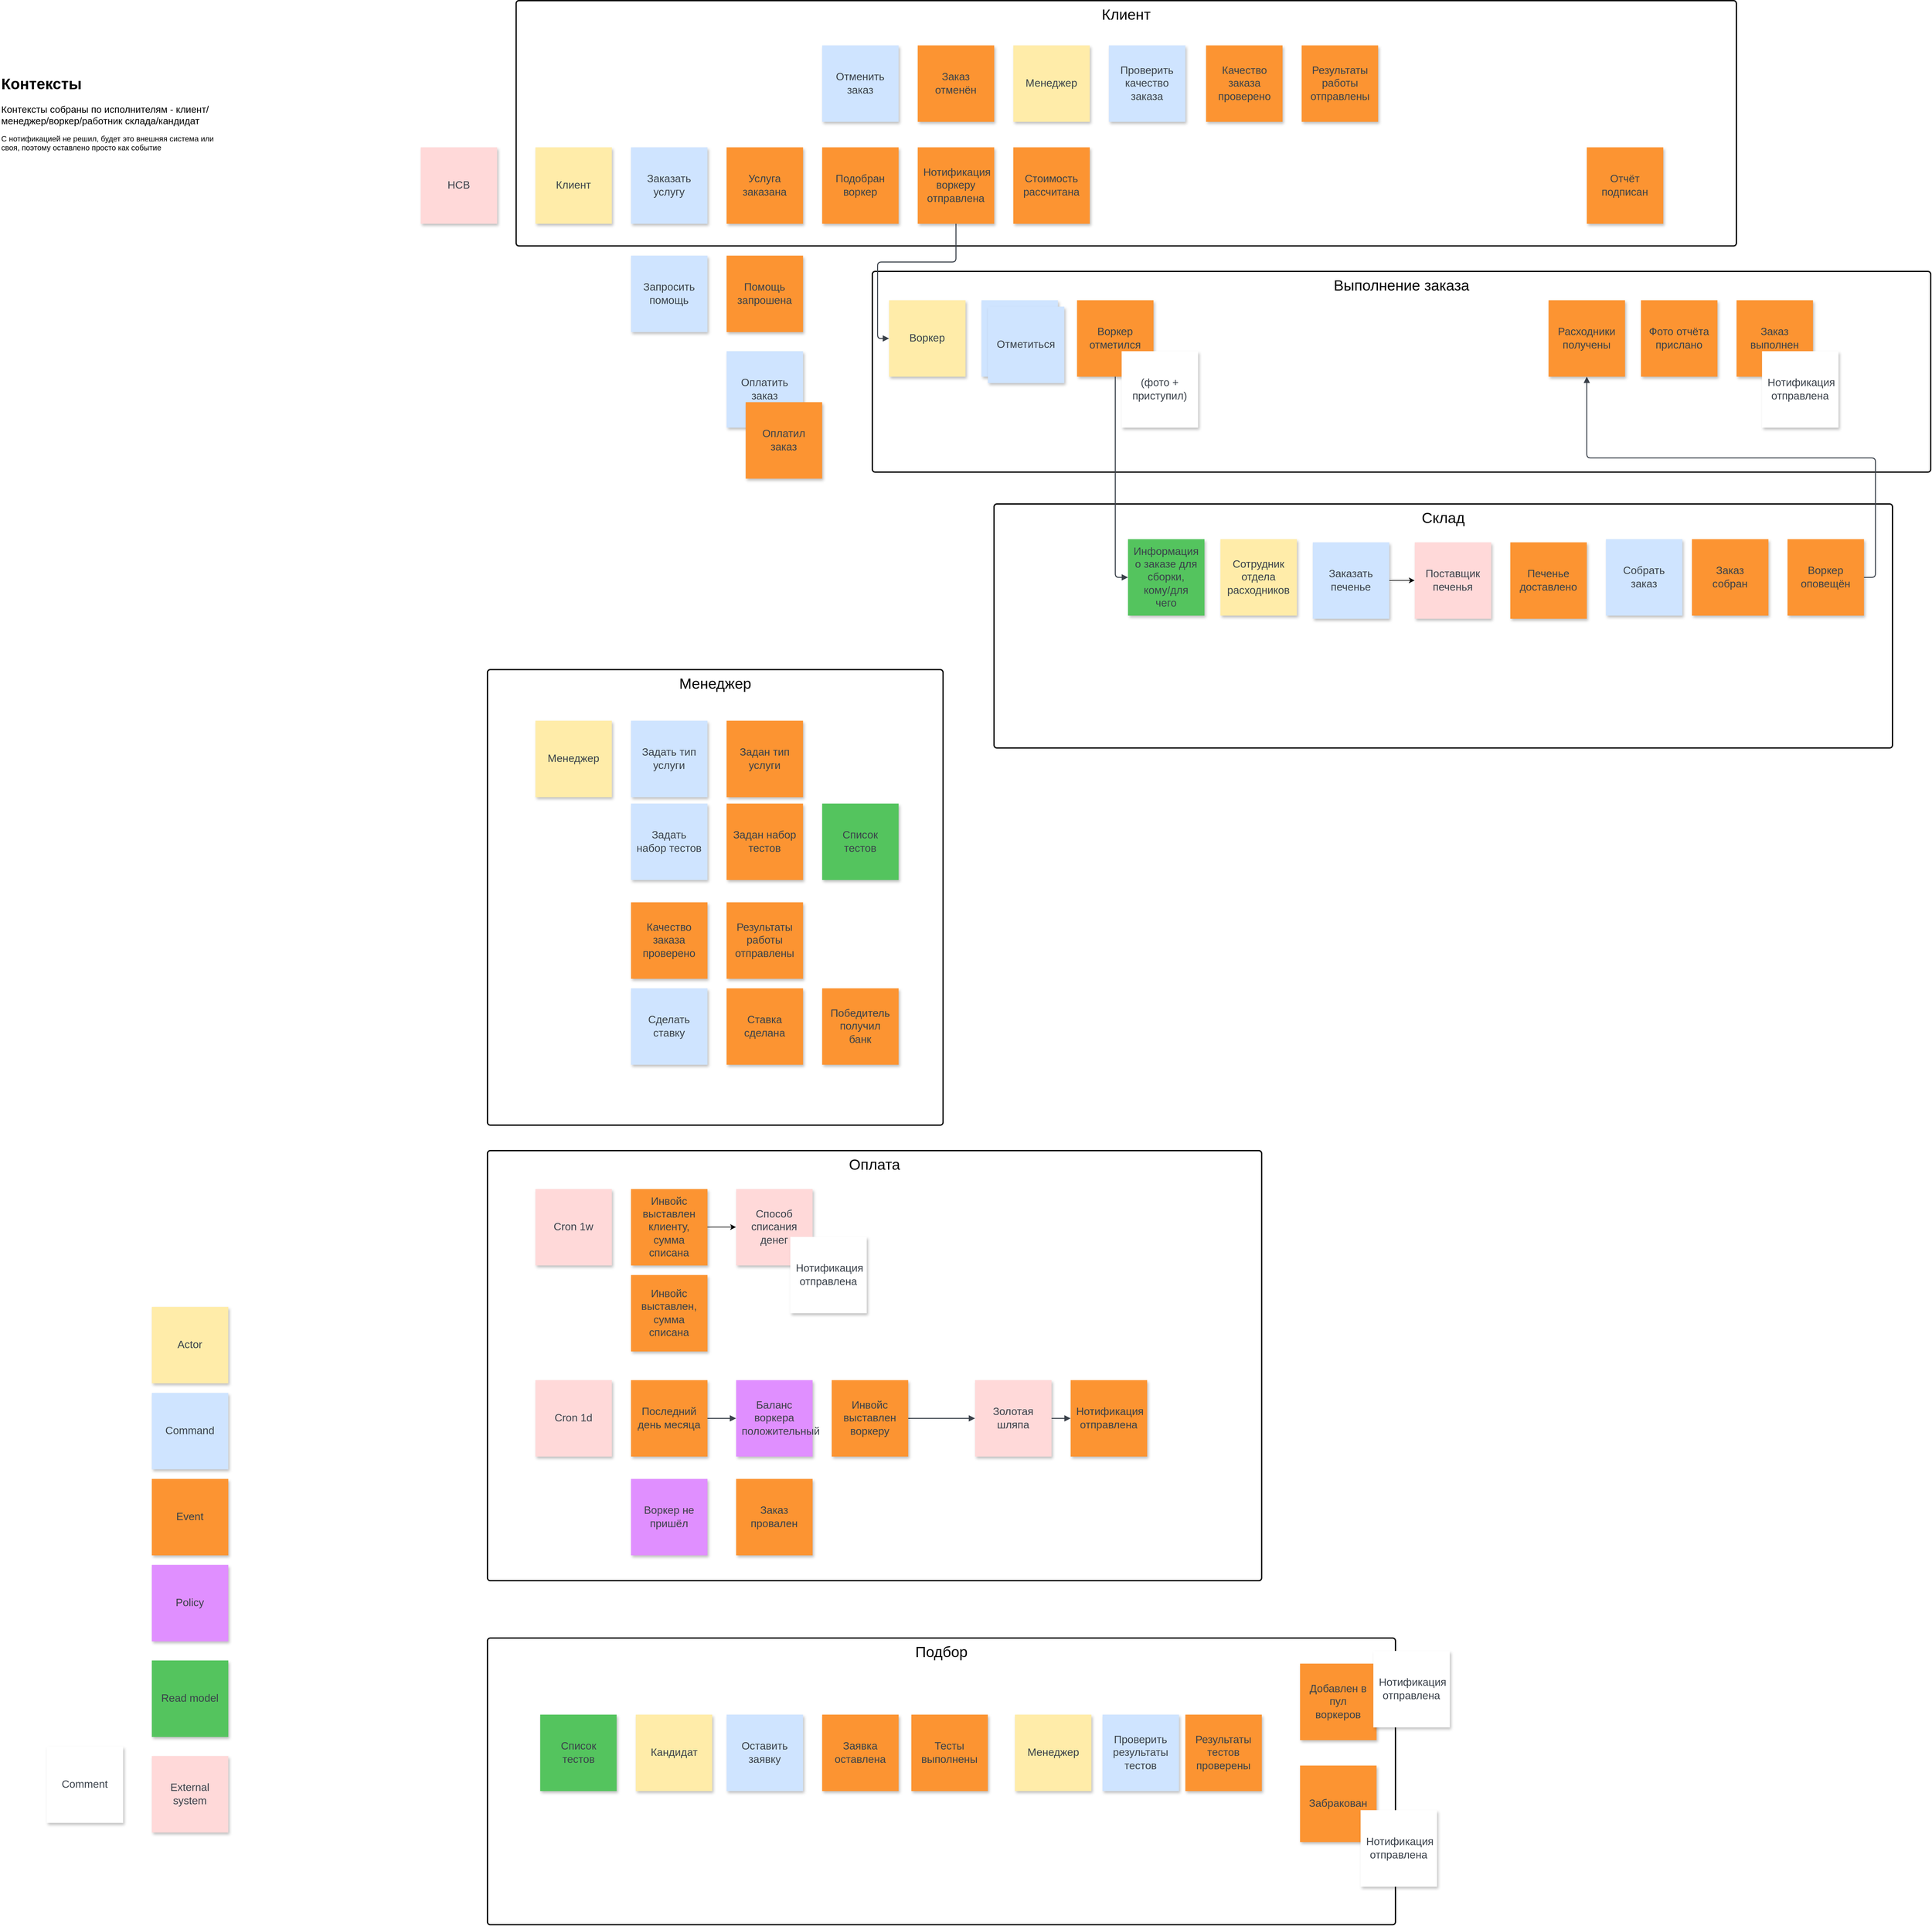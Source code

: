 <mxfile version="24.6.1" type="github">
  <diagram name="Page-1" id="l_9-RIlW9i13i7eaHmRu">
    <mxGraphModel dx="6602" dy="1218" grid="1" gridSize="10" guides="1" tooltips="1" connect="1" arrows="1" fold="1" page="1" pageScale="1" pageWidth="850" pageHeight="1100" math="0" shadow="0">
      <root>
        <mxCell id="0" />
        <mxCell id="1" parent="0" />
        <mxCell id="ouE3uGwMO_rl1Qw4itwe-15" value="Клиент" style="html=1;overflow=block;blockSpacing=1;whiteSpace=wrap;fontSize=23.3;align=center;spacing=9;verticalAlign=top;strokeColor=default;rounded=1;absoluteArcSize=1;arcSize=9;fillColor=none;strokeWidth=2;lucidId=HCPMqrkc3qt5;" parent="1" vertex="1">
          <mxGeometry x="-4080" y="70" width="1915" height="385" as="geometry" />
        </mxCell>
        <mxCell id="RoE8E-zZMEs0R_7GRx1K-2" value="Склад" style="html=1;overflow=block;blockSpacing=1;whiteSpace=wrap;fontSize=23.3;align=center;spacing=9;verticalAlign=top;strokeColor=default;rounded=1;absoluteArcSize=1;arcSize=9;fillColor=none;strokeWidth=2;lucidId=1zPMJR6yUo5M;" parent="1" vertex="1">
          <mxGeometry x="-3330" y="860" width="1410" height="383" as="geometry" />
        </mxCell>
        <mxCell id="ouE3uGwMO_rl1Qw4itwe-17" value="Менеджер" style="html=1;overflow=block;blockSpacing=1;whiteSpace=wrap;fontSize=23.3;align=center;spacing=9;verticalAlign=top;strokeColor=default;rounded=1;absoluteArcSize=1;arcSize=9;fillColor=none;strokeWidth=2;lucidId=LsPM5n6X4SBT;" parent="1" vertex="1">
          <mxGeometry x="-4125" y="1120" width="715" height="715" as="geometry" />
        </mxCell>
        <mxCell id="RoE8E-zZMEs0R_7GRx1K-1" value="Выполнение заказа" style="html=1;overflow=block;blockSpacing=1;whiteSpace=wrap;fontSize=23.3;align=center;spacing=9;verticalAlign=top;strokeColor=default;rounded=1;absoluteArcSize=1;arcSize=9;fillColor=none;strokeWidth=2;lucidId=HCPMqrkc3qt5;" parent="1" vertex="1">
          <mxGeometry x="-3521" y="495" width="1661" height="315" as="geometry" />
        </mxCell>
        <mxCell id="RoE8E-zZMEs0R_7GRx1K-3" value="Оплата" style="html=1;overflow=block;blockSpacing=1;whiteSpace=wrap;fontSize=23.3;align=center;spacing=9;verticalAlign=top;strokeColor=default;rounded=1;absoluteArcSize=1;arcSize=9;fillColor=none;strokeWidth=2;lucidId=LsPM5n6X4SBT;" parent="1" vertex="1">
          <mxGeometry x="-4125" y="1875" width="1215" height="675" as="geometry" />
        </mxCell>
        <mxCell id="RoE8E-zZMEs0R_7GRx1K-4" value="Подбор" style="html=1;overflow=block;blockSpacing=1;whiteSpace=wrap;fontSize=23.3;align=center;spacing=9;verticalAlign=top;strokeColor=default;rounded=1;absoluteArcSize=1;arcSize=9;fillColor=none;strokeWidth=2;lucidId=arPMlzmZBy4v;" parent="1" vertex="1">
          <mxGeometry x="-4125" y="2640" width="1425" height="450" as="geometry" />
        </mxCell>
        <mxCell id="RoE8E-zZMEs0R_7GRx1K-5" value="Actor" style="html=1;overflow=block;blockSpacing=1;whiteSpace=wrap;shadow=1;fontSize=16.7;fontColor=#3a414a;spacing=9;strokeColor=none;strokeOpacity=100;fillColor=#FFECA9;strokeWidth=0;lucidId=w99KlHDl9asE;" parent="1" vertex="1">
          <mxGeometry x="-4652" y="2120" width="120" height="120" as="geometry" />
        </mxCell>
        <mxCell id="RoE8E-zZMEs0R_7GRx1K-6" value="Command" style="html=1;overflow=block;blockSpacing=1;whiteSpace=wrap;shadow=1;fontSize=16.7;fontColor=#3a414a;spacing=9;strokeColor=none;strokeOpacity=100;fillOpacity=100;fillColor=#cfe4ff;strokeWidth=0;lucidId=Q99Kw1.Pjyrw;" parent="1" vertex="1">
          <mxGeometry x="-4652" y="2255" width="120" height="120" as="geometry" />
        </mxCell>
        <mxCell id="RoE8E-zZMEs0R_7GRx1K-7" value="Event" style="html=1;overflow=block;blockSpacing=1;whiteSpace=wrap;shadow=1;fontSize=16.7;fontColor=#3a414a;spacing=9;strokeColor=none;strokeOpacity=100;fillOpacity=100;fillColor=#fc9432;strokeWidth=0;lucidId=p-9K~CdR-WWV;" parent="1" vertex="1">
          <mxGeometry x="-4652" y="2390" width="120" height="120" as="geometry" />
        </mxCell>
        <mxCell id="RoE8E-zZMEs0R_7GRx1K-8" value="Policy" style="html=1;overflow=block;blockSpacing=1;whiteSpace=wrap;shadow=1;fontSize=16.7;fontColor=#3a414a;spacing=9;strokeColor=none;strokeOpacity=100;fillOpacity=100;fillColor=#e08fff;strokeWidth=0;lucidId=N-9KG-.BX9-D;" parent="1" vertex="1">
          <mxGeometry x="-4652" y="2525" width="120" height="120" as="geometry" />
        </mxCell>
        <mxCell id="RoE8E-zZMEs0R_7GRx1K-9" value="Read model" style="html=1;overflow=block;blockSpacing=1;whiteSpace=wrap;shadow=1;fontSize=16.7;fontColor=#3a414a;spacing=9;strokeColor=none;strokeOpacity=100;fillOpacity=100;fillColor=#54c45e;strokeWidth=0;lucidId=h_9K0~GqxkKd;" parent="1" vertex="1">
          <mxGeometry x="-4652" y="2675" width="120" height="120" as="geometry" />
        </mxCell>
        <mxCell id="RoE8E-zZMEs0R_7GRx1K-10" value="Comment" style="html=1;overflow=block;blockSpacing=1;whiteSpace=wrap;shadow=1;fontSize=16.7;fontColor=#3a414a;spacing=9;strokeColor=none;strokeOpacity=100;fillOpacity=100;fillColor=#ffffff;strokeWidth=0;lucidId=O_9KG7jxIo2s;" parent="1" vertex="1">
          <mxGeometry x="-4817" y="2810" width="120" height="120" as="geometry" />
        </mxCell>
        <mxCell id="RoE8E-zZMEs0R_7GRx1K-11" value="External system" style="html=1;overflow=block;blockSpacing=1;whiteSpace=wrap;shadow=1;fontSize=16.7;fontColor=#3a414a;spacing=9;strokeColor=none;strokeOpacity=100;fillOpacity=100;fillColor=#ffd9d9;strokeWidth=0;lucidId=3_9KuqBzPV7w;" parent="1" vertex="1">
          <mxGeometry x="-4652" y="2825" width="120" height="120" as="geometry" />
        </mxCell>
        <mxCell id="RoE8E-zZMEs0R_7GRx1K-12" value="Клиент" style="html=1;overflow=block;blockSpacing=1;whiteSpace=wrap;shadow=1;fontSize=16.7;fontColor=#3a414a;spacing=9;strokeColor=none;strokeOpacity=100;fillColor=#FFECA9;strokeWidth=0;lucidId=poOMKIs.5_XG;" parent="1" vertex="1">
          <mxGeometry x="-4050" y="300" width="120" height="120" as="geometry" />
        </mxCell>
        <mxCell id="RoE8E-zZMEs0R_7GRx1K-13" value="Услуга заказана" style="html=1;overflow=block;blockSpacing=1;whiteSpace=wrap;shadow=1;fontSize=16.7;fontColor=#3a414a;spacing=9;strokeColor=none;strokeOpacity=100;fillOpacity=100;fillColor=#fc9432;strokeWidth=0;lucidId=ppOMXzbLRA3F;" parent="1" vertex="1">
          <mxGeometry x="-3750" y="300" width="120" height="120" as="geometry" />
        </mxCell>
        <mxCell id="RoE8E-zZMEs0R_7GRx1K-14" value="Воркер" style="html=1;overflow=block;blockSpacing=1;whiteSpace=wrap;shadow=1;fontSize=16.7;fontColor=#3a414a;spacing=9;strokeColor=none;strokeOpacity=100;fillColor=#FFECA9;strokeWidth=0;lucidId=CqOMGlZuYuNK;" parent="1" vertex="1">
          <mxGeometry x="-3495" y="540" width="120" height="120" as="geometry" />
        </mxCell>
        <mxCell id="RoE8E-zZMEs0R_7GRx1K-15" value="Воркер отметился" style="html=1;overflow=block;blockSpacing=1;whiteSpace=wrap;shadow=1;fontSize=16.7;fontColor=#3a414a;spacing=9;strokeColor=none;strokeOpacity=100;fillOpacity=100;fillColor=#fc9432;strokeWidth=0;lucidId=PqOM9r21cuYt;" parent="1" vertex="1">
          <mxGeometry x="-3200" y="540" width="120" height="120" as="geometry" />
        </mxCell>
        <mxCell id="RoE8E-zZMEs0R_7GRx1K-16" value="Подобран воркер" style="html=1;overflow=block;blockSpacing=1;whiteSpace=wrap;shadow=1;fontSize=16.7;fontColor=#3a414a;spacing=9;strokeColor=none;strokeOpacity=100;fillOpacity=100;fillColor=#fc9432;strokeWidth=0;lucidId=nGOM64Vatthw;" parent="1" vertex="1">
          <mxGeometry x="-3600" y="300" width="120" height="120" as="geometry" />
        </mxCell>
        <mxCell id="RoE8E-zZMEs0R_7GRx1K-17" value="Cron 1w" style="html=1;overflow=block;blockSpacing=1;whiteSpace=wrap;shadow=1;fontSize=16.7;fontColor=#3a414a;spacing=9;strokeColor=none;strokeOpacity=100;fillOpacity=100;fillColor=#ffd9d9;strokeWidth=0;lucidId=evOMV3Vfiq87;" parent="1" vertex="1">
          <mxGeometry x="-4050" y="1935" width="120" height="120" as="geometry" />
        </mxCell>
        <mxCell id="ouE3uGwMO_rl1Qw4itwe-14" style="edgeStyle=orthogonalEdgeStyle;rounded=0;orthogonalLoop=1;jettySize=auto;html=1;" parent="1" source="RoE8E-zZMEs0R_7GRx1K-18" target="RoE8E-zZMEs0R_7GRx1K-25" edge="1">
          <mxGeometry relative="1" as="geometry" />
        </mxCell>
        <mxCell id="RoE8E-zZMEs0R_7GRx1K-18" value="Инвойс выставлен клиенту, сумма списана" style="html=1;overflow=block;blockSpacing=1;whiteSpace=wrap;shadow=1;fontSize=16.7;fontColor=#3a414a;spacing=9;strokeColor=none;strokeOpacity=100;fillOpacity=100;fillColor=#fc9432;strokeWidth=0;lucidId=vvOM6HzBwC0E;" parent="1" vertex="1">
          <mxGeometry x="-3900" y="1935" width="120" height="120" as="geometry" />
        </mxCell>
        <mxCell id="RoE8E-zZMEs0R_7GRx1K-19" value="Cron 1d" style="html=1;overflow=block;blockSpacing=1;whiteSpace=wrap;shadow=1;fontSize=16.7;fontColor=#3a414a;spacing=9;strokeColor=none;strokeOpacity=100;fillOpacity=100;fillColor=#ffd9d9;strokeWidth=0;lucidId=7vOMgfq0zifn;" parent="1" vertex="1">
          <mxGeometry x="-4050" y="2235" width="120" height="120" as="geometry" />
        </mxCell>
        <mxCell id="RoE8E-zZMEs0R_7GRx1K-20" value="Инвойс выставлен, сумма списана" style="html=1;overflow=block;blockSpacing=1;whiteSpace=wrap;shadow=1;fontSize=16.7;fontColor=#3a414a;spacing=9;strokeColor=none;strokeOpacity=100;fillOpacity=100;fillColor=#fc9432;strokeWidth=0;lucidId=GxOMS8AUzHYG;" parent="1" vertex="1">
          <mxGeometry x="-3900" y="2070" width="120" height="120" as="geometry" />
        </mxCell>
        <mxCell id="RoE8E-zZMEs0R_7GRx1K-21" value="Золотая шляпа" style="html=1;overflow=block;blockSpacing=1;whiteSpace=wrap;shadow=1;fontSize=16.7;fontColor=#3a414a;spacing=9;strokeColor=none;strokeOpacity=100;fillOpacity=100;fillColor=#ffd9d9;strokeWidth=0;lucidId=MwOMZVvjgxgr;" parent="1" vertex="1">
          <mxGeometry x="-3360" y="2235" width="120" height="120" as="geometry" />
        </mxCell>
        <mxCell id="RoE8E-zZMEs0R_7GRx1K-22" value="Нотификация воркеру отправлена" style="html=1;overflow=block;blockSpacing=1;whiteSpace=wrap;shadow=1;fontSize=16.7;fontColor=#3a414a;spacing=9;strokeColor=none;strokeOpacity=100;fillOpacity=100;fillColor=#fc9432;strokeWidth=0;lucidId=eROMwl7kWXQV;" parent="1" vertex="1">
          <mxGeometry x="-3450" y="300" width="120" height="120" as="geometry" />
        </mxCell>
        <mxCell id="RoE8E-zZMEs0R_7GRx1K-23" value="Стоимость рассчитана" style="html=1;overflow=block;blockSpacing=1;whiteSpace=wrap;shadow=1;fontSize=16.7;fontColor=#3a414a;spacing=9;strokeColor=none;strokeOpacity=100;fillOpacity=100;fillColor=#fc9432;strokeWidth=0;lucidId=uJOMWGHFDWIN;" parent="1" vertex="1">
          <mxGeometry x="-3300" y="300" width="120" height="120" as="geometry" />
        </mxCell>
        <mxCell id="RoE8E-zZMEs0R_7GRx1K-24" value="Помощь запрошена" style="html=1;overflow=block;blockSpacing=1;whiteSpace=wrap;shadow=1;fontSize=16.7;fontColor=#3a414a;spacing=9;strokeColor=none;strokeOpacity=100;fillOpacity=100;fillColor=#fc9432;strokeWidth=0;lucidId=2oOMrKezj8pF;" parent="1" vertex="1">
          <mxGeometry x="-3750" y="470" width="120" height="120" as="geometry" />
        </mxCell>
        <mxCell id="RoE8E-zZMEs0R_7GRx1K-25" value="Способ списания денег" style="html=1;overflow=block;blockSpacing=1;whiteSpace=wrap;shadow=1;fontSize=16.7;fontColor=#3a414a;spacing=9;strokeColor=none;strokeOpacity=100;fillOpacity=100;fillColor=#ffd9d9;strokeWidth=0;lucidId=vVOM_5~CS0Ev;" parent="1" vertex="1">
          <mxGeometry x="-3735" y="1935" width="120" height="120" as="geometry" />
        </mxCell>
        <mxCell id="RoE8E-zZMEs0R_7GRx1K-27" value="Нотификация отправлена" style="html=1;overflow=block;blockSpacing=1;whiteSpace=wrap;shadow=1;fontSize=16.7;fontColor=#3a414a;spacing=9;strokeColor=none;strokeOpacity=100;fillOpacity=100;fillColor=#fc9432;strokeWidth=0;lucidId=9HOMmKMdv4F6;" parent="1" vertex="1">
          <mxGeometry x="-3210" y="2235" width="120" height="120" as="geometry" />
        </mxCell>
        <mxCell id="RoE8E-zZMEs0R_7GRx1K-28" value="Сотрудник отдела расходников" style="html=1;overflow=block;blockSpacing=1;whiteSpace=wrap;shadow=1;fontSize=16.7;fontColor=#3a414a;spacing=9;strokeColor=none;strokeOpacity=100;fillColor=#FFECA9;strokeWidth=0;lucidId=IsOMc4fZZYhW;" parent="1" vertex="1">
          <mxGeometry x="-2975" y="915" width="120" height="120" as="geometry" />
        </mxCell>
        <mxCell id="RoE8E-zZMEs0R_7GRx1K-29" value="Заказ собран" style="html=1;overflow=block;blockSpacing=1;whiteSpace=wrap;shadow=1;fontSize=16.7;fontColor=#3a414a;spacing=9;strokeColor=none;strokeOpacity=100;fillOpacity=100;fillColor=#fc9432;strokeWidth=0;lucidId=5sOMd6QoYHWa;" parent="1" vertex="1">
          <mxGeometry x="-2235" y="915" width="120" height="120" as="geometry" />
        </mxCell>
        <mxCell id="RoE8E-zZMEs0R_7GRx1K-30" value="Воркер оповещён" style="html=1;overflow=block;blockSpacing=1;whiteSpace=wrap;shadow=1;fontSize=16.7;fontColor=#3a414a;spacing=9;strokeColor=none;strokeOpacity=100;fillOpacity=100;fillColor=#fc9432;strokeWidth=0;lucidId=jHOMKEXn3ogt;" parent="1" vertex="1">
          <mxGeometry x="-2085" y="915" width="120" height="120" as="geometry" />
        </mxCell>
        <mxCell id="RoE8E-zZMEs0R_7GRx1K-31" value="" style="html=1;jettySize=18;whiteSpace=wrap;fontSize=13;strokeColor=#3a414a;strokeOpacity=100;strokeWidth=1.5;rounded=1;arcSize=12;edgeStyle=orthogonalEdgeStyle;startArrow=none;endArrow=block;endFill=1;exitX=1;exitY=0.5;exitPerimeter=0;entryX=0;entryY=0.5;entryPerimeter=0;lucidId=m1OMvOnFrRix;" parent="1" source="RoE8E-zZMEs0R_7GRx1K-42" target="RoE8E-zZMEs0R_7GRx1K-21" edge="1">
          <mxGeometry width="100" height="100" relative="1" as="geometry">
            <Array as="points" />
          </mxGeometry>
        </mxCell>
        <mxCell id="RoE8E-zZMEs0R_7GRx1K-32" value="" style="html=1;jettySize=18;whiteSpace=wrap;fontSize=13;strokeColor=#3a414a;strokeOpacity=100;strokeWidth=1.5;rounded=1;arcSize=12;edgeStyle=orthogonalEdgeStyle;startArrow=none;endArrow=block;endFill=1;exitX=1;exitY=0.5;exitPerimeter=0;entryX=0.5;entryY=1;entryPerimeter=0;lucidId=6_OMG3ClQ-OO;" parent="1" source="RoE8E-zZMEs0R_7GRx1K-30" target="RoE8E-zZMEs0R_7GRx1K-57" edge="1">
          <mxGeometry width="100" height="100" relative="1" as="geometry">
            <Array as="points" />
          </mxGeometry>
        </mxCell>
        <mxCell id="RoE8E-zZMEs0R_7GRx1K-33" value="" style="html=1;jettySize=18;whiteSpace=wrap;fontSize=13;strokeColor=#3a414a;strokeOpacity=100;strokeWidth=1.5;rounded=1;arcSize=12;edgeStyle=orthogonalEdgeStyle;startArrow=none;endArrow=block;endFill=1;exitX=0.5;exitY=1;exitPerimeter=0;entryX=0;entryY=0.5;entryPerimeter=0;lucidId=~_OMIrkGTkZQ;" parent="1" source="RoE8E-zZMEs0R_7GRx1K-15" target="RoE8E-zZMEs0R_7GRx1K-41" edge="1">
          <mxGeometry width="100" height="100" relative="1" as="geometry">
            <Array as="points" />
          </mxGeometry>
        </mxCell>
        <mxCell id="RoE8E-zZMEs0R_7GRx1K-34" value="HCB" style="html=1;overflow=block;blockSpacing=1;whiteSpace=wrap;shadow=1;fontSize=16.7;fontColor=#3a414a;spacing=9;strokeColor=none;strokeOpacity=100;fillOpacity=100;fillColor=#ffd9d9;strokeWidth=0;lucidId=TIOMhRAhpcNX;" parent="1" vertex="1">
          <mxGeometry x="-4230" y="300" width="120" height="120" as="geometry" />
        </mxCell>
        <mxCell id="RoE8E-zZMEs0R_7GRx1K-35" value="Кандидат" style="html=1;overflow=block;blockSpacing=1;whiteSpace=wrap;shadow=1;fontSize=16.7;fontColor=#3a414a;spacing=9;strokeColor=none;strokeOpacity=100;fillColor=#FFECA9;strokeWidth=0;lucidId=wrOMKcsqYXI9;" parent="1" vertex="1">
          <mxGeometry x="-3892.5" y="2760" width="120" height="120" as="geometry" />
        </mxCell>
        <mxCell id="RoE8E-zZMEs0R_7GRx1K-36" value="Заявка оставлена" style="html=1;overflow=block;blockSpacing=1;whiteSpace=wrap;shadow=1;fontSize=16.7;fontColor=#3a414a;spacing=9;strokeColor=none;strokeOpacity=100;fillOpacity=100;fillColor=#fc9432;strokeWidth=0;lucidId=CrOMI7UI~UgM;" parent="1" vertex="1">
          <mxGeometry x="-3600" y="2760" width="120" height="120" as="geometry" />
        </mxCell>
        <mxCell id="RoE8E-zZMEs0R_7GRx1K-37" value="Тесты выполнены" style="html=1;overflow=block;blockSpacing=1;whiteSpace=wrap;shadow=1;fontSize=16.7;fontColor=#3a414a;spacing=9;strokeColor=none;strokeOpacity=100;fillOpacity=100;fillColor=#fc9432;strokeWidth=0;lucidId=nKOMDOXvX65q;" parent="1" vertex="1">
          <mxGeometry x="-3460" y="2760" width="120" height="120" as="geometry" />
        </mxCell>
        <mxCell id="RoE8E-zZMEs0R_7GRx1K-38" value="Добавлен в пул воркеров" style="html=1;overflow=block;blockSpacing=1;whiteSpace=wrap;shadow=1;fontSize=16.7;fontColor=#3a414a;spacing=9;strokeColor=none;strokeOpacity=100;fillOpacity=100;fillColor=#fc9432;strokeWidth=0;lucidId=LKOMNFMfwg8P;" parent="1" vertex="1">
          <mxGeometry x="-2850" y="2680" width="120" height="120" as="geometry" />
        </mxCell>
        <mxCell id="RoE8E-zZMEs0R_7GRx1K-39" value="Забракован" style="html=1;overflow=block;blockSpacing=1;whiteSpace=wrap;shadow=1;fontSize=16.7;fontColor=#3a414a;spacing=9;strokeColor=none;strokeOpacity=100;fillOpacity=100;fillColor=#fc9432;strokeWidth=0;lucidId=0KOMiec8jZ1h;" parent="1" vertex="1">
          <mxGeometry x="-2850" y="2840" width="120" height="120" as="geometry" />
        </mxCell>
        <mxCell id="RoE8E-zZMEs0R_7GRx1K-40" value="" style="html=1;jettySize=18;whiteSpace=wrap;fontSize=13;strokeColor=#3a414a;strokeOpacity=100;strokeWidth=1.5;rounded=1;arcSize=12;edgeStyle=orthogonalEdgeStyle;startArrow=none;endArrow=block;endFill=1;exitX=1;exitY=0.5;exitPerimeter=0;entryX=0;entryY=0.5;entryPerimeter=0;lucidId=rmPMru2J6b~m;" parent="1" source="RoE8E-zZMEs0R_7GRx1K-21" target="RoE8E-zZMEs0R_7GRx1K-27" edge="1">
          <mxGeometry width="100" height="100" relative="1" as="geometry">
            <Array as="points" />
          </mxGeometry>
        </mxCell>
        <mxCell id="RoE8E-zZMEs0R_7GRx1K-41" value="Информация о заказе для сборки, кому/для чего" style="html=1;overflow=block;blockSpacing=1;whiteSpace=wrap;shadow=1;fontSize=16.7;fontColor=#3a414a;spacing=9;strokeColor=none;strokeOpacity=100;fillOpacity=100;fillColor=#54c45e;strokeWidth=0;lucidId=dnPMlttxr-Cw;" parent="1" vertex="1">
          <mxGeometry x="-3120" y="915" width="120" height="120" as="geometry" />
        </mxCell>
        <mxCell id="RoE8E-zZMEs0R_7GRx1K-42" value="Инвойс выставлен воркеру" style="html=1;overflow=block;blockSpacing=1;whiteSpace=wrap;shadow=1;fontSize=16.7;fontColor=#3a414a;spacing=9;strokeColor=none;strokeOpacity=100;fillOpacity=100;fillColor=#fc9432;strokeWidth=0;lucidId=4vOM6bReLHjo;" parent="1" vertex="1">
          <mxGeometry x="-3585" y="2235" width="120" height="120" as="geometry" />
        </mxCell>
        <mxCell id="RoE8E-zZMEs0R_7GRx1K-43" value="Баланс воркера положительный" style="html=1;overflow=block;blockSpacing=1;whiteSpace=wrap;shadow=1;fontSize=16.7;fontColor=#3a414a;spacing=9;strokeColor=none;strokeOpacity=100;fillOpacity=100;fillColor=#e08fff;strokeWidth=0;lucidId=GoPMGig64.h5;" parent="1" vertex="1">
          <mxGeometry x="-3735" y="2235" width="120" height="120" as="geometry" />
        </mxCell>
        <mxCell id="RoE8E-zZMEs0R_7GRx1K-44" value="Последний день месяца" style="html=1;overflow=block;blockSpacing=1;whiteSpace=wrap;shadow=1;fontSize=16.7;fontColor=#3a414a;spacing=9;strokeColor=none;strokeOpacity=100;fillOpacity=100;fillColor=#fc9432;strokeWidth=0;lucidId=upPMWxlRtGt.;" parent="1" vertex="1">
          <mxGeometry x="-3900" y="2235" width="120" height="120" as="geometry" />
        </mxCell>
        <mxCell id="RoE8E-zZMEs0R_7GRx1K-45" value="" style="html=1;jettySize=18;whiteSpace=wrap;fontSize=13;strokeColor=#3a414a;strokeOpacity=100;strokeWidth=1.5;rounded=1;arcSize=12;edgeStyle=orthogonalEdgeStyle;startArrow=none;endArrow=block;endFill=1;exitX=1;exitY=0.5;exitPerimeter=0;entryX=0;entryY=0.5;entryPerimeter=0;lucidId=VpPM8fYI4oOY;" parent="1" source="RoE8E-zZMEs0R_7GRx1K-44" target="RoE8E-zZMEs0R_7GRx1K-43" edge="1">
          <mxGeometry width="100" height="100" relative="1" as="geometry">
            <Array as="points" />
          </mxGeometry>
        </mxCell>
        <mxCell id="RoE8E-zZMEs0R_7GRx1K-46" value="Менеджер" style="html=1;overflow=block;blockSpacing=1;whiteSpace=wrap;shadow=1;fontSize=16.7;fontColor=#3a414a;spacing=9;strokeColor=none;strokeOpacity=100;fillColor=#FFECA9;strokeWidth=0;lucidId=9pOMJ57Y_Idk;" parent="1" vertex="1">
          <mxGeometry x="-4050" y="1200" width="120" height="120" as="geometry" />
        </mxCell>
        <mxCell id="RoE8E-zZMEs0R_7GRx1K-47" value="Задан тип услуги" style="html=1;overflow=block;blockSpacing=1;whiteSpace=wrap;shadow=1;fontSize=16.7;fontColor=#3a414a;spacing=9;strokeColor=none;strokeOpacity=100;fillOpacity=100;fillColor=#fc9432;strokeWidth=0;lucidId=eqOMj~HfbIqM;" parent="1" vertex="1">
          <mxGeometry x="-3750" y="1200" width="120" height="120" as="geometry" />
        </mxCell>
        <mxCell id="RoE8E-zZMEs0R_7GRx1K-48" value="Задан набор тестов" style="html=1;overflow=block;blockSpacing=1;whiteSpace=wrap;shadow=1;fontSize=16.7;fontColor=#3a414a;spacing=9;strokeColor=none;strokeOpacity=100;fillOpacity=100;fillColor=#fc9432;strokeWidth=0;lucidId=3rOMl7Rf~eKV;" parent="1" vertex="1">
          <mxGeometry x="-3750" y="1330" width="120" height="120" as="geometry" />
        </mxCell>
        <mxCell id="RoE8E-zZMEs0R_7GRx1K-49" value="Качество заказа проверено" style="html=1;overflow=block;blockSpacing=1;whiteSpace=wrap;shadow=1;fontSize=16.7;fontColor=#3a414a;spacing=9;strokeColor=none;strokeOpacity=100;fillOpacity=100;fillColor=#fc9432;strokeWidth=0;lucidId=AtOMJSps7HNz;fontStyle=0" parent="1" vertex="1">
          <mxGeometry x="-3900" y="1485" width="120" height="120" as="geometry" />
        </mxCell>
        <mxCell id="RoE8E-zZMEs0R_7GRx1K-50" value="Ставка сделана" style="html=1;overflow=block;blockSpacing=1;whiteSpace=wrap;shadow=1;fontSize=16.7;fontColor=#3a414a;spacing=9;strokeColor=none;strokeOpacity=100;fillOpacity=100;fillColor=#fc9432;strokeWidth=0;lucidId=gyOMnxQ1Iphz;" parent="1" vertex="1">
          <mxGeometry x="-3750" y="1620" width="120" height="120" as="geometry" />
        </mxCell>
        <mxCell id="RoE8E-zZMEs0R_7GRx1K-51" value="Результаты работы отправлены" style="html=1;overflow=block;blockSpacing=1;whiteSpace=wrap;shadow=1;fontSize=16.7;fontColor=#3a414a;spacing=9;strokeColor=none;strokeOpacity=100;fillOpacity=100;fillColor=#fc9432;strokeWidth=0;lucidId=KROMmHy3ZGi6;fontStyle=0" parent="1" vertex="1">
          <mxGeometry x="-3750" y="1485" width="120" height="120" as="geometry" />
        </mxCell>
        <mxCell id="RoE8E-zZMEs0R_7GRx1K-52" value="Победитель получил банк" style="html=1;overflow=block;blockSpacing=1;whiteSpace=wrap;shadow=1;fontSize=16.7;fontColor=#3a414a;spacing=9;strokeColor=none;strokeOpacity=100;fillOpacity=100;fillColor=#fc9432;strokeWidth=0;lucidId=P6OMi9ut8j.D;" parent="1" vertex="1">
          <mxGeometry x="-3600" y="1620" width="120" height="120" as="geometry" />
        </mxCell>
        <mxCell id="RoE8E-zZMEs0R_7GRx1K-53" value="" style="html=1;jettySize=18;whiteSpace=wrap;fontSize=13;strokeColor=#3a414a;strokeOpacity=100;strokeWidth=1.5;rounded=1;arcSize=12;edgeStyle=orthogonalEdgeStyle;startArrow=none;endArrow=block;endFill=1;exitX=0.5;exitY=1;exitPerimeter=0;entryX=0;entryY=0.5;entryPerimeter=0;lucidId=dxPMmw.YS_Mb;" parent="1" source="RoE8E-zZMEs0R_7GRx1K-22" target="RoE8E-zZMEs0R_7GRx1K-14" edge="1">
          <mxGeometry width="100" height="100" relative="1" as="geometry">
            <Array as="points" />
          </mxGeometry>
        </mxCell>
        <mxCell id="RoE8E-zZMEs0R_7GRx1K-54" value="Фото отчёта прислано" style="html=1;overflow=block;blockSpacing=1;whiteSpace=wrap;shadow=1;fontSize=16.7;fontColor=#3a414a;spacing=9;strokeColor=none;strokeOpacity=100;fillOpacity=100;fillColor=#fc9432;strokeWidth=0;lucidId=drOM4bqXQkqr;" parent="1" vertex="1">
          <mxGeometry x="-2315" y="540" width="120" height="120" as="geometry" />
        </mxCell>
        <mxCell id="RoE8E-zZMEs0R_7GRx1K-56" value="Заказ выполнен" style="html=1;overflow=block;blockSpacing=1;whiteSpace=wrap;shadow=1;fontSize=16.7;fontColor=#3a414a;spacing=9;strokeColor=none;strokeOpacity=100;fillOpacity=100;fillColor=#fc9432;strokeWidth=0;lucidId=PLOM0dX3wPXh;" parent="1" vertex="1">
          <mxGeometry x="-2165" y="540" width="120" height="120" as="geometry" />
        </mxCell>
        <mxCell id="RoE8E-zZMEs0R_7GRx1K-57" value="Расходники получены" style="html=1;overflow=block;blockSpacing=1;whiteSpace=wrap;shadow=1;fontSize=16.7;fontColor=#3a414a;spacing=9;strokeColor=none;strokeOpacity=100;fillOpacity=100;fillColor=#fc9432;strokeWidth=0;lucidId=GMOMfP50JJpL;" parent="1" vertex="1">
          <mxGeometry x="-2460" y="540" width="120" height="120" as="geometry" />
        </mxCell>
        <mxCell id="RoE8E-zZMEs0R_7GRx1K-58" value="Заказ отменён" style="html=1;overflow=block;blockSpacing=1;whiteSpace=wrap;shadow=1;fontSize=16.7;fontColor=#3a414a;spacing=9;strokeColor=none;strokeOpacity=100;fillOpacity=100;fillColor=#fc9432;strokeWidth=0;lucidId=_TOMA5VqfHQZ;" parent="1" vertex="1">
          <mxGeometry x="-3450" y="140" width="120" height="120" as="geometry" />
        </mxCell>
        <mxCell id="RoE8E-zZMEs0R_7GRx1K-60" value="Поставщик печенья" style="html=1;overflow=block;blockSpacing=1;whiteSpace=wrap;shadow=1;fontSize=16.7;fontColor=#3a414a;spacing=9;strokeColor=none;strokeOpacity=100;fillOpacity=100;fillColor=#ffd9d9;strokeWidth=0;lucidId=0IPMR~APqVfa;" parent="1" vertex="1">
          <mxGeometry x="-2670" y="920" width="120" height="120" as="geometry" />
        </mxCell>
        <mxCell id="ouE3uGwMO_rl1Qw4itwe-1" value="Список тестов" style="html=1;overflow=block;blockSpacing=1;whiteSpace=wrap;shadow=1;fontSize=16.7;fontColor=#3a414a;spacing=9;strokeColor=none;strokeOpacity=100;fillOpacity=100;fillColor=#54c45e;strokeWidth=0;lucidId=dnPMlttxr-Cw;" parent="1" vertex="1">
          <mxGeometry x="-4042.5" y="2760" width="120" height="120" as="geometry" />
        </mxCell>
        <mxCell id="ouE3uGwMO_rl1Qw4itwe-2" value="Менеджер" style="html=1;overflow=block;blockSpacing=1;whiteSpace=wrap;shadow=1;fontSize=16.7;fontColor=#3a414a;spacing=9;strokeColor=none;strokeOpacity=100;fillColor=#FFECA9;strokeWidth=0;lucidId=wrOMKcsqYXI9;" parent="1" vertex="1">
          <mxGeometry x="-3297.5" y="2760" width="120" height="120" as="geometry" />
        </mxCell>
        <mxCell id="ouE3uGwMO_rl1Qw4itwe-3" value="Результаты тестов проверены" style="html=1;overflow=block;blockSpacing=1;whiteSpace=wrap;shadow=1;fontSize=16.7;fontColor=#3a414a;spacing=9;strokeColor=none;strokeOpacity=100;fillOpacity=100;fillColor=#fc9432;strokeWidth=0;lucidId=LKOMNFMfwg8P;" parent="1" vertex="1">
          <mxGeometry x="-3030" y="2760" width="120" height="120" as="geometry" />
        </mxCell>
        <mxCell id="ouE3uGwMO_rl1Qw4itwe-4" value="Печенье доставлено" style="html=1;overflow=block;blockSpacing=1;whiteSpace=wrap;shadow=1;fontSize=16.7;fontColor=#3a414a;spacing=9;strokeColor=none;strokeOpacity=100;fillOpacity=100;fillColor=#fc9432;strokeWidth=0;lucidId=5sOMd6QoYHWa;" parent="1" vertex="1">
          <mxGeometry x="-2520" y="920" width="120" height="120" as="geometry" />
        </mxCell>
        <mxCell id="ouE3uGwMO_rl1Qw4itwe-6" value="Менеджер" style="html=1;overflow=block;blockSpacing=1;whiteSpace=wrap;shadow=1;fontSize=16.7;fontColor=#3a414a;spacing=9;strokeColor=none;strokeOpacity=100;fillColor=#FFECA9;strokeWidth=0;lucidId=9pOMJ57Y_Idk;" parent="1" vertex="1">
          <mxGeometry x="-3300" y="140" width="120" height="120" as="geometry" />
        </mxCell>
        <mxCell id="ouE3uGwMO_rl1Qw4itwe-7" value="Качество заказа проверено" style="html=1;overflow=block;blockSpacing=1;whiteSpace=wrap;shadow=1;fontSize=16.7;fontColor=#3a414a;spacing=9;strokeColor=none;strokeOpacity=100;fillOpacity=100;fillColor=#fc9432;strokeWidth=0;lucidId=AtOMJSps7HNz;" parent="1" vertex="1">
          <mxGeometry x="-2997.5" y="140" width="120" height="120" as="geometry" />
        </mxCell>
        <mxCell id="ouE3uGwMO_rl1Qw4itwe-8" value="Результаты работы отправлены" style="html=1;overflow=block;blockSpacing=1;whiteSpace=wrap;shadow=1;fontSize=16.7;fontColor=#3a414a;spacing=9;strokeColor=none;strokeOpacity=100;fillOpacity=100;fillColor=#fc9432;strokeWidth=0;lucidId=KROMmHy3ZGi6;" parent="1" vertex="1">
          <mxGeometry x="-2847.5" y="140" width="120" height="120" as="geometry" />
        </mxCell>
        <mxCell id="ouE3uGwMO_rl1Qw4itwe-10" value="(фото + приступил)" style="html=1;overflow=block;blockSpacing=1;whiteSpace=wrap;shadow=1;fontSize=16.7;fontColor=#3a414a;spacing=9;strokeColor=none;strokeOpacity=100;fillOpacity=100;fillColor=#ffffff;strokeWidth=0;lucidId=O_9KG7jxIo2s;" parent="1" vertex="1">
          <mxGeometry x="-3130" y="620" width="120" height="120" as="geometry" />
        </mxCell>
        <mxCell id="ouE3uGwMO_rl1Qw4itwe-11" value="Отчёт подписан" style="html=1;overflow=block;blockSpacing=1;whiteSpace=wrap;shadow=1;fontSize=16.7;fontColor=#3a414a;spacing=9;strokeColor=none;strokeOpacity=100;fillOpacity=100;fillColor=#fc9432;strokeWidth=0;lucidId=GMOMfP50JJpL;" parent="1" vertex="1">
          <mxGeometry x="-2400" y="300" width="120" height="120" as="geometry" />
        </mxCell>
        <mxCell id="ouE3uGwMO_rl1Qw4itwe-12" value="Воркер не пришёл" style="html=1;overflow=block;blockSpacing=1;whiteSpace=wrap;shadow=1;fontSize=16.7;fontColor=#3a414a;spacing=9;strokeColor=none;strokeOpacity=100;fillOpacity=100;fillColor=#e08fff;strokeWidth=0;lucidId=GoPMGig64.h5;" parent="1" vertex="1">
          <mxGeometry x="-3900" y="2390" width="120" height="120" as="geometry" />
        </mxCell>
        <mxCell id="ouE3uGwMO_rl1Qw4itwe-13" value="Заказ провален" style="html=1;overflow=block;blockSpacing=1;whiteSpace=wrap;shadow=1;fontSize=16.7;fontColor=#3a414a;spacing=9;strokeColor=none;strokeOpacity=100;fillOpacity=100;fillColor=#fc9432;strokeWidth=0;lucidId=GLOMKtji0pvv;" parent="1" vertex="1">
          <mxGeometry x="-3735" y="2390" width="120" height="120" as="geometry" />
        </mxCell>
        <mxCell id="ouE3uGwMO_rl1Qw4itwe-19" value="&lt;h1 style=&quot;margin-top: 0px;&quot;&gt;Контексты&lt;/h1&gt;&lt;p&gt;&lt;font style=&quot;font-size: 15px;&quot;&gt;Контексты собраны по исполнителям - клиент/менеджер/воркер/работник склада/кандидат&lt;/font&gt;&lt;/p&gt;&lt;p&gt;С нотификацией не решил, будет это внешняя система или своя, поэтому оставлено просто как событие&lt;/p&gt;" style="text;html=1;whiteSpace=wrap;overflow=hidden;rounded=0;" parent="1" vertex="1">
          <mxGeometry x="-4890" y="180" width="340" height="150" as="geometry" />
        </mxCell>
        <mxCell id="Ob97QmgH0fslo4kpqgYh-1" value="Нотификация отправлена" style="html=1;overflow=block;blockSpacing=1;whiteSpace=wrap;shadow=1;fontSize=16.7;fontColor=#3a414a;spacing=9;strokeColor=none;strokeOpacity=100;fillOpacity=100;fillColor=#ffffff;strokeWidth=0;lucidId=O_9KG7jxIo2s;" parent="1" vertex="1">
          <mxGeometry x="-3650" y="2010" width="120" height="120" as="geometry" />
        </mxCell>
        <mxCell id="Ob97QmgH0fslo4kpqgYh-3" value="Нотификация отправлена" style="html=1;overflow=block;blockSpacing=1;whiteSpace=wrap;shadow=1;fontSize=16.7;fontColor=#3a414a;spacing=9;strokeColor=none;strokeOpacity=100;fillOpacity=100;fillColor=#ffffff;strokeWidth=0;lucidId=O_9KG7jxIo2s;" parent="1" vertex="1">
          <mxGeometry x="-2125" y="620" width="120" height="120" as="geometry" />
        </mxCell>
        <mxCell id="Ob97QmgH0fslo4kpqgYh-4" value="Нотификация отправлена" style="html=1;overflow=block;blockSpacing=1;whiteSpace=wrap;shadow=1;fontSize=16.7;fontColor=#3a414a;spacing=9;strokeColor=none;strokeOpacity=100;fillOpacity=100;fillColor=#ffffff;strokeWidth=0;lucidId=O_9KG7jxIo2s;" parent="1" vertex="1">
          <mxGeometry x="-2735" y="2660" width="120" height="120" as="geometry" />
        </mxCell>
        <mxCell id="Ob97QmgH0fslo4kpqgYh-5" value="Нотификация отправлена" style="html=1;overflow=block;blockSpacing=1;whiteSpace=wrap;shadow=1;fontSize=16.7;fontColor=#3a414a;spacing=9;strokeColor=none;strokeOpacity=100;fillOpacity=100;fillColor=#ffffff;strokeWidth=0;lucidId=O_9KG7jxIo2s;" parent="1" vertex="1">
          <mxGeometry x="-2755" y="2910" width="120" height="120" as="geometry" />
        </mxCell>
        <mxCell id="Ob97QmgH0fslo4kpqgYh-6" value="Список тестов" style="html=1;overflow=block;blockSpacing=1;whiteSpace=wrap;shadow=1;fontSize=16.7;fontColor=#3a414a;spacing=9;strokeColor=none;strokeOpacity=100;fillOpacity=100;fillColor=#54c45e;strokeWidth=0;lucidId=dnPMlttxr-Cw;" parent="1" vertex="1">
          <mxGeometry x="-3600" y="1330" width="120" height="120" as="geometry" />
        </mxCell>
        <mxCell id="2AL8N9cDnSADsovc2jIz-1" value="Оставить заявку" style="html=1;overflow=block;blockSpacing=1;whiteSpace=wrap;shadow=1;fontSize=16.7;fontColor=#3a414a;spacing=9;strokeColor=none;strokeOpacity=100;fillOpacity=100;fillColor=#cfe4ff;strokeWidth=0;lucidId=Q99Kw1.Pjyrw;" vertex="1" parent="1">
          <mxGeometry x="-3750" y="2760" width="120" height="120" as="geometry" />
        </mxCell>
        <mxCell id="2AL8N9cDnSADsovc2jIz-2" value="Проверить качество заказа" style="html=1;overflow=block;blockSpacing=1;whiteSpace=wrap;shadow=1;fontSize=16.7;fontColor=#3a414a;spacing=9;strokeColor=none;strokeOpacity=100;fillOpacity=100;fillColor=#cfe4ff;strokeWidth=0;lucidId=Q99Kw1.Pjyrw;" vertex="1" parent="1">
          <mxGeometry x="-3150" y="140" width="120" height="120" as="geometry" />
        </mxCell>
        <mxCell id="2AL8N9cDnSADsovc2jIz-3" value="Оплатить заказ" style="html=1;overflow=block;blockSpacing=1;whiteSpace=wrap;shadow=1;fontSize=16.7;fontColor=#3a414a;spacing=9;strokeColor=none;strokeOpacity=100;fillOpacity=100;fillColor=#cfe4ff;strokeWidth=0;lucidId=Q99Kw1.Pjyrw;" vertex="1" parent="1">
          <mxGeometry x="-3750" y="620" width="120" height="120" as="geometry" />
        </mxCell>
        <mxCell id="2AL8N9cDnSADsovc2jIz-4" value="Оплатил заказ" style="html=1;overflow=block;blockSpacing=1;whiteSpace=wrap;shadow=1;fontSize=16.7;fontColor=#3a414a;spacing=9;strokeColor=none;strokeOpacity=100;fillOpacity=100;fillColor=#fc9432;strokeWidth=0;lucidId=uJOMWGHFDWIN;" vertex="1" parent="1">
          <mxGeometry x="-3720" y="700" width="120" height="120" as="geometry" />
        </mxCell>
        <mxCell id="2AL8N9cDnSADsovc2jIz-5" value="Задать набор тестов" style="html=1;overflow=block;blockSpacing=1;whiteSpace=wrap;shadow=1;fontSize=16.7;fontColor=#3a414a;spacing=9;strokeColor=none;strokeOpacity=100;fillOpacity=100;fillColor=#cfe4ff;strokeWidth=0;lucidId=Q99Kw1.Pjyrw;" vertex="1" parent="1">
          <mxGeometry x="-3900" y="1330" width="120" height="120" as="geometry" />
        </mxCell>
        <mxCell id="2AL8N9cDnSADsovc2jIz-6" value="Задать тип услуги" style="html=1;overflow=block;blockSpacing=1;whiteSpace=wrap;shadow=1;fontSize=16.7;fontColor=#3a414a;spacing=9;strokeColor=none;strokeOpacity=100;fillOpacity=100;fillColor=#cfe4ff;strokeWidth=0;lucidId=Q99Kw1.Pjyrw;" vertex="1" parent="1">
          <mxGeometry x="-3900" y="1200" width="120" height="120" as="geometry" />
        </mxCell>
        <mxCell id="2AL8N9cDnSADsovc2jIz-7" value="Сделать ставку" style="html=1;overflow=block;blockSpacing=1;whiteSpace=wrap;shadow=1;fontSize=16.7;fontColor=#3a414a;spacing=9;strokeColor=none;strokeOpacity=100;fillOpacity=100;fillColor=#cfe4ff;strokeWidth=0;lucidId=Q99Kw1.Pjyrw;" vertex="1" parent="1">
          <mxGeometry x="-3900" y="1620" width="120" height="120" as="geometry" />
        </mxCell>
        <mxCell id="2AL8N9cDnSADsovc2jIz-8" value="Отметиться" style="html=1;overflow=block;blockSpacing=1;whiteSpace=wrap;shadow=1;fontSize=16.7;fontColor=#3a414a;spacing=9;strokeColor=none;strokeOpacity=100;fillOpacity=100;fillColor=#cfe4ff;strokeWidth=0;lucidId=Q99Kw1.Pjyrw;" vertex="1" parent="1">
          <mxGeometry x="-3350" y="540" width="120" height="120" as="geometry" />
        </mxCell>
        <mxCell id="2AL8N9cDnSADsovc2jIz-9" value="Отметиться" style="html=1;overflow=block;blockSpacing=1;whiteSpace=wrap;shadow=1;fontSize=16.7;fontColor=#3a414a;spacing=9;strokeColor=none;strokeOpacity=100;fillOpacity=100;fillColor=#cfe4ff;strokeWidth=0;lucidId=Q99Kw1.Pjyrw;" vertex="1" parent="1">
          <mxGeometry x="-3340" y="550" width="120" height="120" as="geometry" />
        </mxCell>
        <mxCell id="2AL8N9cDnSADsovc2jIz-10" value="Собрать заказ" style="html=1;overflow=block;blockSpacing=1;whiteSpace=wrap;shadow=1;fontSize=16.7;fontColor=#3a414a;spacing=9;strokeColor=none;strokeOpacity=100;fillOpacity=100;fillColor=#cfe4ff;strokeWidth=0;lucidId=Q99Kw1.Pjyrw;" vertex="1" parent="1">
          <mxGeometry x="-2370" y="915" width="120" height="120" as="geometry" />
        </mxCell>
        <mxCell id="2AL8N9cDnSADsovc2jIz-11" value="Заказать услугу" style="html=1;overflow=block;blockSpacing=1;whiteSpace=wrap;shadow=1;fontSize=16.7;fontColor=#3a414a;spacing=9;strokeColor=none;strokeOpacity=100;fillOpacity=100;fillColor=#cfe4ff;strokeWidth=0;lucidId=Q99Kw1.Pjyrw;" vertex="1" parent="1">
          <mxGeometry x="-3900" y="300" width="120" height="120" as="geometry" />
        </mxCell>
        <mxCell id="2AL8N9cDnSADsovc2jIz-12" value="Запросить помощь" style="html=1;overflow=block;blockSpacing=1;whiteSpace=wrap;shadow=1;fontSize=16.7;fontColor=#3a414a;spacing=9;strokeColor=none;strokeOpacity=100;fillOpacity=100;fillColor=#cfe4ff;strokeWidth=0;lucidId=Q99Kw1.Pjyrw;" vertex="1" parent="1">
          <mxGeometry x="-3900" y="470" width="120" height="120" as="geometry" />
        </mxCell>
        <mxCell id="2AL8N9cDnSADsovc2jIz-13" value="Отменить заказ" style="html=1;overflow=block;blockSpacing=1;whiteSpace=wrap;shadow=1;fontSize=16.7;fontColor=#3a414a;spacing=9;strokeColor=none;strokeOpacity=100;fillOpacity=100;fillColor=#cfe4ff;strokeWidth=0;lucidId=Q99Kw1.Pjyrw;" vertex="1" parent="1">
          <mxGeometry x="-3600" y="140" width="120" height="120" as="geometry" />
        </mxCell>
        <mxCell id="2AL8N9cDnSADsovc2jIz-14" value="Проверить результаты тестов" style="html=1;overflow=block;blockSpacing=1;whiteSpace=wrap;shadow=1;fontSize=16.7;fontColor=#3a414a;spacing=9;strokeColor=none;strokeOpacity=100;fillOpacity=100;fillColor=#cfe4ff;strokeWidth=0;lucidId=Q99Kw1.Pjyrw;" vertex="1" parent="1">
          <mxGeometry x="-3160" y="2760" width="120" height="120" as="geometry" />
        </mxCell>
        <mxCell id="2AL8N9cDnSADsovc2jIz-17" value="" style="edgeStyle=orthogonalEdgeStyle;rounded=0;orthogonalLoop=1;jettySize=auto;html=1;" edge="1" parent="1" source="2AL8N9cDnSADsovc2jIz-15" target="RoE8E-zZMEs0R_7GRx1K-60">
          <mxGeometry relative="1" as="geometry" />
        </mxCell>
        <mxCell id="2AL8N9cDnSADsovc2jIz-15" value="Заказать печенье" style="html=1;overflow=block;blockSpacing=1;whiteSpace=wrap;shadow=1;fontSize=16.7;fontColor=#3a414a;spacing=9;strokeColor=none;strokeOpacity=100;fillOpacity=100;fillColor=#cfe4ff;strokeWidth=0;lucidId=Q99Kw1.Pjyrw;" vertex="1" parent="1">
          <mxGeometry x="-2830" y="920" width="120" height="120" as="geometry" />
        </mxCell>
      </root>
    </mxGraphModel>
  </diagram>
</mxfile>
